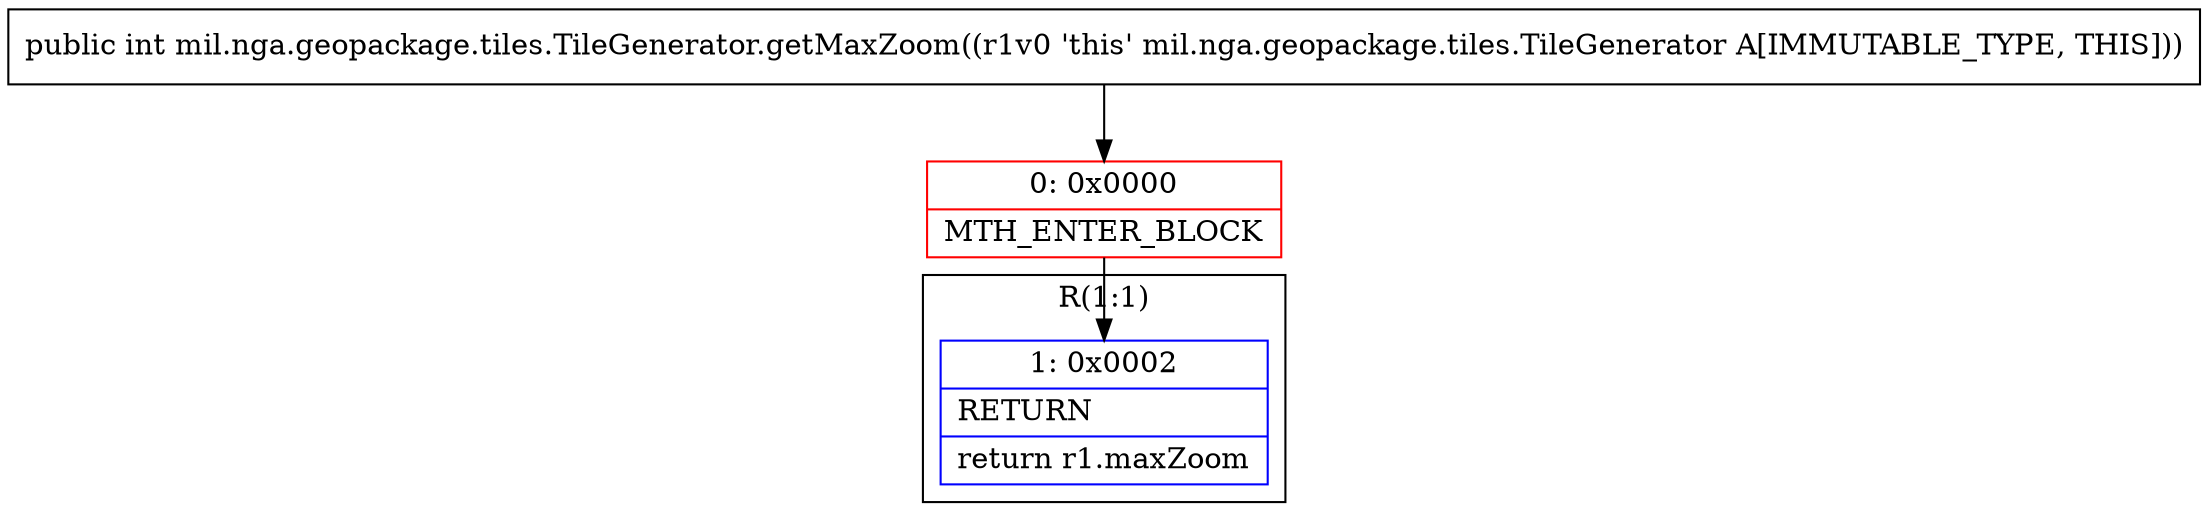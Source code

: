 digraph "CFG formil.nga.geopackage.tiles.TileGenerator.getMaxZoom()I" {
subgraph cluster_Region_1241102263 {
label = "R(1:1)";
node [shape=record,color=blue];
Node_1 [shape=record,label="{1\:\ 0x0002|RETURN\l|return r1.maxZoom\l}"];
}
Node_0 [shape=record,color=red,label="{0\:\ 0x0000|MTH_ENTER_BLOCK\l}"];
MethodNode[shape=record,label="{public int mil.nga.geopackage.tiles.TileGenerator.getMaxZoom((r1v0 'this' mil.nga.geopackage.tiles.TileGenerator A[IMMUTABLE_TYPE, THIS])) }"];
MethodNode -> Node_0;
Node_0 -> Node_1;
}

